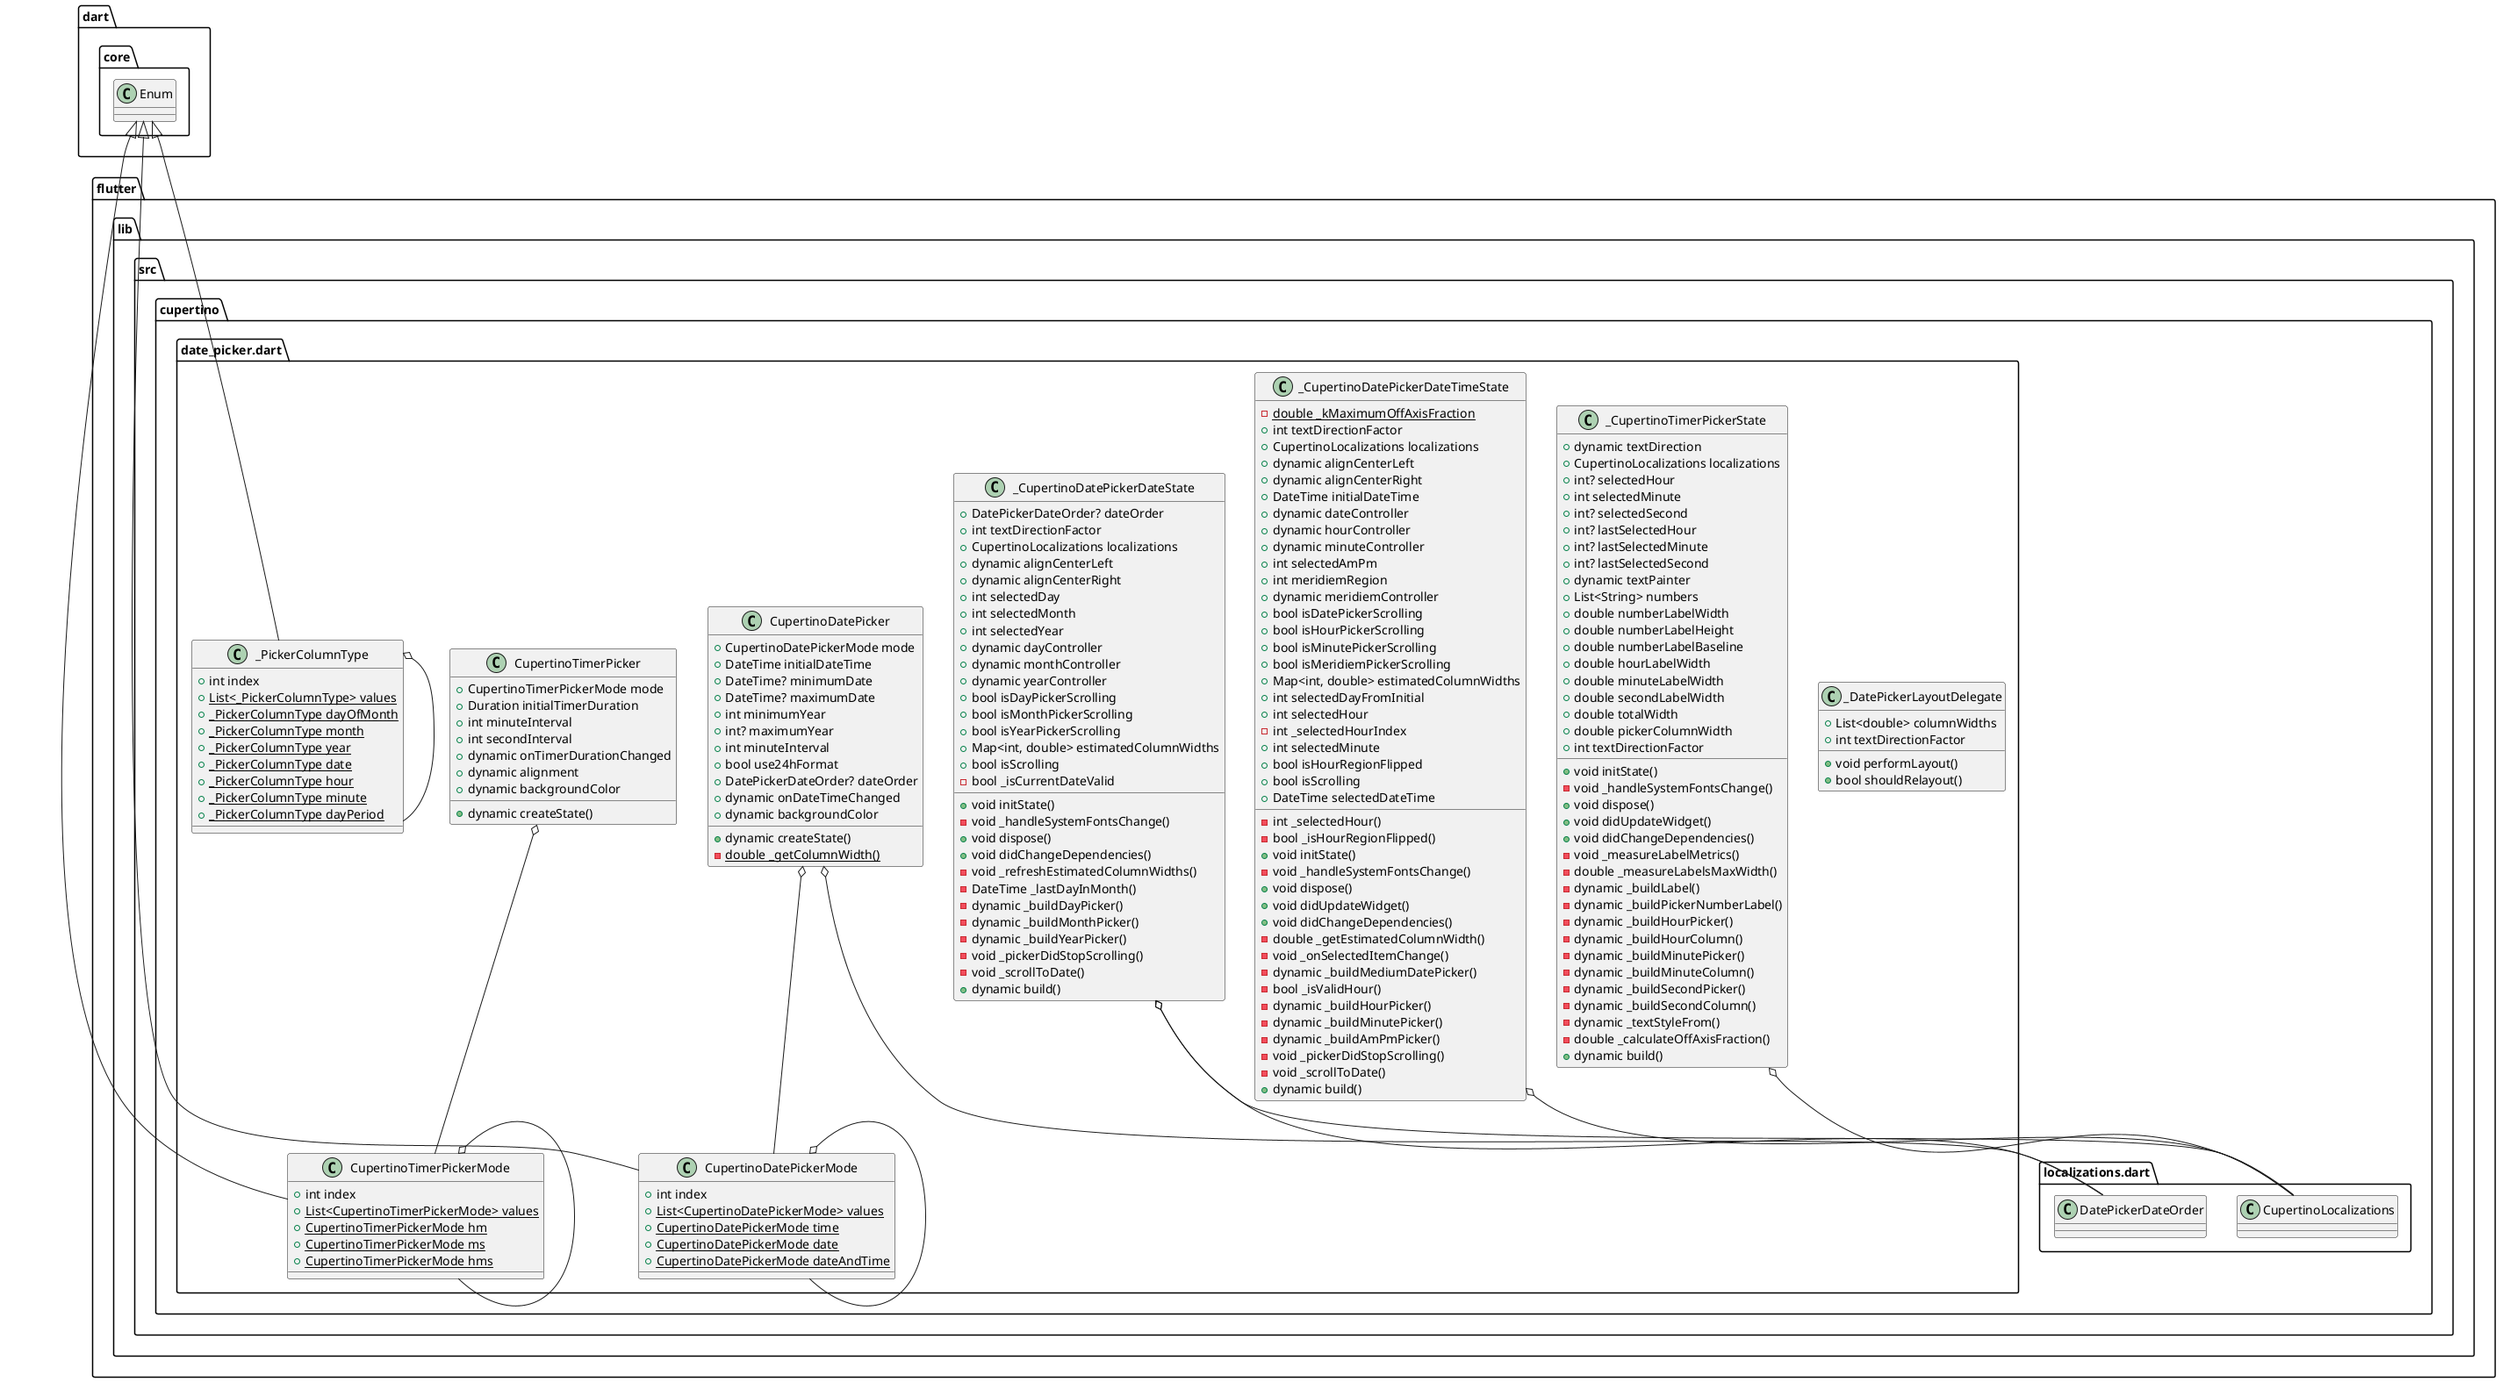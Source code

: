 @startuml
set namespaceSeparator ::

class "flutter::lib::src::cupertino::date_picker.dart::_DatePickerLayoutDelegate" {
  +List<double> columnWidths
  +int textDirectionFactor
  +void performLayout()
  +bool shouldRelayout()
}

class "flutter::lib::src::cupertino::date_picker.dart::CupertinoDatePicker" {
  +CupertinoDatePickerMode mode
  +DateTime initialDateTime
  +DateTime? minimumDate
  +DateTime? maximumDate
  +int minimumYear
  +int? maximumYear
  +int minuteInterval
  +bool use24hFormat
  +DatePickerDateOrder? dateOrder
  +dynamic onDateTimeChanged
  +dynamic backgroundColor
  +dynamic createState()
  {static} -double _getColumnWidth()
}

"flutter::lib::src::cupertino::date_picker.dart::CupertinoDatePicker" o-- "flutter::lib::src::cupertino::date_picker.dart::CupertinoDatePickerMode"
"flutter::lib::src::cupertino::date_picker.dart::CupertinoDatePicker" o-- "flutter::lib::src::cupertino::localizations.dart::DatePickerDateOrder"

class "flutter::lib::src::cupertino::date_picker.dart::_CupertinoDatePickerDateTimeState" {
  {static} -double _kMaximumOffAxisFraction
  +int textDirectionFactor
  +CupertinoLocalizations localizations
  +dynamic alignCenterLeft
  +dynamic alignCenterRight
  +DateTime initialDateTime
  +dynamic dateController
  +dynamic hourController
  +dynamic minuteController
  +int selectedAmPm
  +int meridiemRegion
  +dynamic meridiemController
  +bool isDatePickerScrolling
  +bool isHourPickerScrolling
  +bool isMinutePickerScrolling
  +bool isMeridiemPickerScrolling
  +Map<int, double> estimatedColumnWidths
  +int selectedDayFromInitial
  +int selectedHour
  -int _selectedHourIndex
  +int selectedMinute
  +bool isHourRegionFlipped
  +bool isScrolling
  +DateTime selectedDateTime
  -int _selectedHour()
  -bool _isHourRegionFlipped()
  +void initState()
  -void _handleSystemFontsChange()
  +void dispose()
  +void didUpdateWidget()
  +void didChangeDependencies()
  -double _getEstimatedColumnWidth()
  -void _onSelectedItemChange()
  -dynamic _buildMediumDatePicker()
  -bool _isValidHour()
  -dynamic _buildHourPicker()
  -dynamic _buildMinutePicker()
  -dynamic _buildAmPmPicker()
  -void _pickerDidStopScrolling()
  -void _scrollToDate()
  +dynamic build()
}

"flutter::lib::src::cupertino::date_picker.dart::_CupertinoDatePickerDateTimeState" o-- "flutter::lib::src::cupertino::localizations.dart::CupertinoLocalizations"

class "flutter::lib::src::cupertino::date_picker.dart::_CupertinoDatePickerDateState" {
  +DatePickerDateOrder? dateOrder
  +int textDirectionFactor
  +CupertinoLocalizations localizations
  +dynamic alignCenterLeft
  +dynamic alignCenterRight
  +int selectedDay
  +int selectedMonth
  +int selectedYear
  +dynamic dayController
  +dynamic monthController
  +dynamic yearController
  +bool isDayPickerScrolling
  +bool isMonthPickerScrolling
  +bool isYearPickerScrolling
  +Map<int, double> estimatedColumnWidths
  +bool isScrolling
  -bool _isCurrentDateValid
  +void initState()
  -void _handleSystemFontsChange()
  +void dispose()
  +void didChangeDependencies()
  -void _refreshEstimatedColumnWidths()
  -DateTime _lastDayInMonth()
  -dynamic _buildDayPicker()
  -dynamic _buildMonthPicker()
  -dynamic _buildYearPicker()
  -void _pickerDidStopScrolling()
  -void _scrollToDate()
  +dynamic build()
}

"flutter::lib::src::cupertino::date_picker.dart::_CupertinoDatePickerDateState" o-- "flutter::lib::src::cupertino::localizations.dart::DatePickerDateOrder"
"flutter::lib::src::cupertino::date_picker.dart::_CupertinoDatePickerDateState" o-- "flutter::lib::src::cupertino::localizations.dart::CupertinoLocalizations"

class "flutter::lib::src::cupertino::date_picker.dart::CupertinoTimerPicker" {
  +CupertinoTimerPickerMode mode
  +Duration initialTimerDuration
  +int minuteInterval
  +int secondInterval
  +dynamic onTimerDurationChanged
  +dynamic alignment
  +dynamic backgroundColor
  +dynamic createState()
}

"flutter::lib::src::cupertino::date_picker.dart::CupertinoTimerPicker" o-- "flutter::lib::src::cupertino::date_picker.dart::CupertinoTimerPickerMode"

class "flutter::lib::src::cupertino::date_picker.dart::_CupertinoTimerPickerState" {
  +dynamic textDirection
  +CupertinoLocalizations localizations
  +int? selectedHour
  +int selectedMinute
  +int? selectedSecond
  +int? lastSelectedHour
  +int? lastSelectedMinute
  +int? lastSelectedSecond
  +dynamic textPainter
  +List<String> numbers
  +double numberLabelWidth
  +double numberLabelHeight
  +double numberLabelBaseline
  +double hourLabelWidth
  +double minuteLabelWidth
  +double secondLabelWidth
  +double totalWidth
  +double pickerColumnWidth
  +int textDirectionFactor
  +void initState()
  -void _handleSystemFontsChange()
  +void dispose()
  +void didUpdateWidget()
  +void didChangeDependencies()
  -void _measureLabelMetrics()
  -double _measureLabelsMaxWidth()
  -dynamic _buildLabel()
  -dynamic _buildPickerNumberLabel()
  -dynamic _buildHourPicker()
  -dynamic _buildHourColumn()
  -dynamic _buildMinutePicker()
  -dynamic _buildMinuteColumn()
  -dynamic _buildSecondPicker()
  -dynamic _buildSecondColumn()
  -dynamic _textStyleFrom()
  -double _calculateOffAxisFraction()
  +dynamic build()
}

"flutter::lib::src::cupertino::date_picker.dart::_CupertinoTimerPickerState" o-- "flutter::lib::src::cupertino::localizations.dart::CupertinoLocalizations"

class "flutter::lib::src::cupertino::date_picker.dart::CupertinoDatePickerMode" {
  +int index
  {static} +List<CupertinoDatePickerMode> values
  {static} +CupertinoDatePickerMode time
  {static} +CupertinoDatePickerMode date
  {static} +CupertinoDatePickerMode dateAndTime
}

"flutter::lib::src::cupertino::date_picker.dart::CupertinoDatePickerMode" o-- "flutter::lib::src::cupertino::date_picker.dart::CupertinoDatePickerMode"
"dart::core::Enum" <|-- "flutter::lib::src::cupertino::date_picker.dart::CupertinoDatePickerMode"

class "flutter::lib::src::cupertino::date_picker.dart::_PickerColumnType" {
  +int index
  {static} +List<_PickerColumnType> values
  {static} +_PickerColumnType dayOfMonth
  {static} +_PickerColumnType month
  {static} +_PickerColumnType year
  {static} +_PickerColumnType date
  {static} +_PickerColumnType hour
  {static} +_PickerColumnType minute
  {static} +_PickerColumnType dayPeriod
}

"flutter::lib::src::cupertino::date_picker.dart::_PickerColumnType" o-- "flutter::lib::src::cupertino::date_picker.dart::_PickerColumnType"
"dart::core::Enum" <|-- "flutter::lib::src::cupertino::date_picker.dart::_PickerColumnType"

class "flutter::lib::src::cupertino::date_picker.dart::CupertinoTimerPickerMode" {
  +int index
  {static} +List<CupertinoTimerPickerMode> values
  {static} +CupertinoTimerPickerMode hm
  {static} +CupertinoTimerPickerMode ms
  {static} +CupertinoTimerPickerMode hms
}

"flutter::lib::src::cupertino::date_picker.dart::CupertinoTimerPickerMode" o-- "flutter::lib::src::cupertino::date_picker.dart::CupertinoTimerPickerMode"
"dart::core::Enum" <|-- "flutter::lib::src::cupertino::date_picker.dart::CupertinoTimerPickerMode"


@enduml